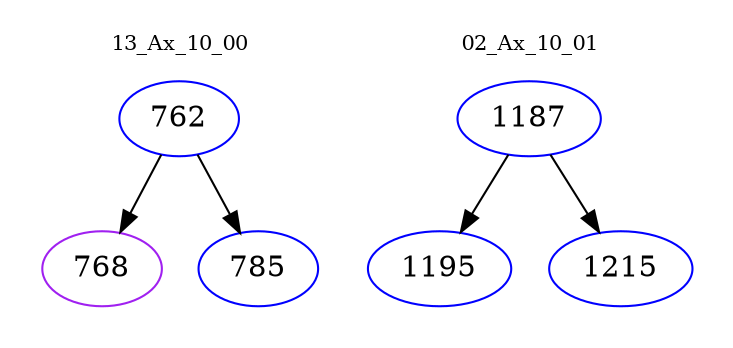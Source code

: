 digraph{
subgraph cluster_0 {
color = white
label = "13_Ax_10_00";
fontsize=10;
T0_762 [label="762", color="blue"]
T0_762 -> T0_768 [color="black"]
T0_768 [label="768", color="purple"]
T0_762 -> T0_785 [color="black"]
T0_785 [label="785", color="blue"]
}
subgraph cluster_1 {
color = white
label = "02_Ax_10_01";
fontsize=10;
T1_1187 [label="1187", color="blue"]
T1_1187 -> T1_1195 [color="black"]
T1_1195 [label="1195", color="blue"]
T1_1187 -> T1_1215 [color="black"]
T1_1215 [label="1215", color="blue"]
}
}
